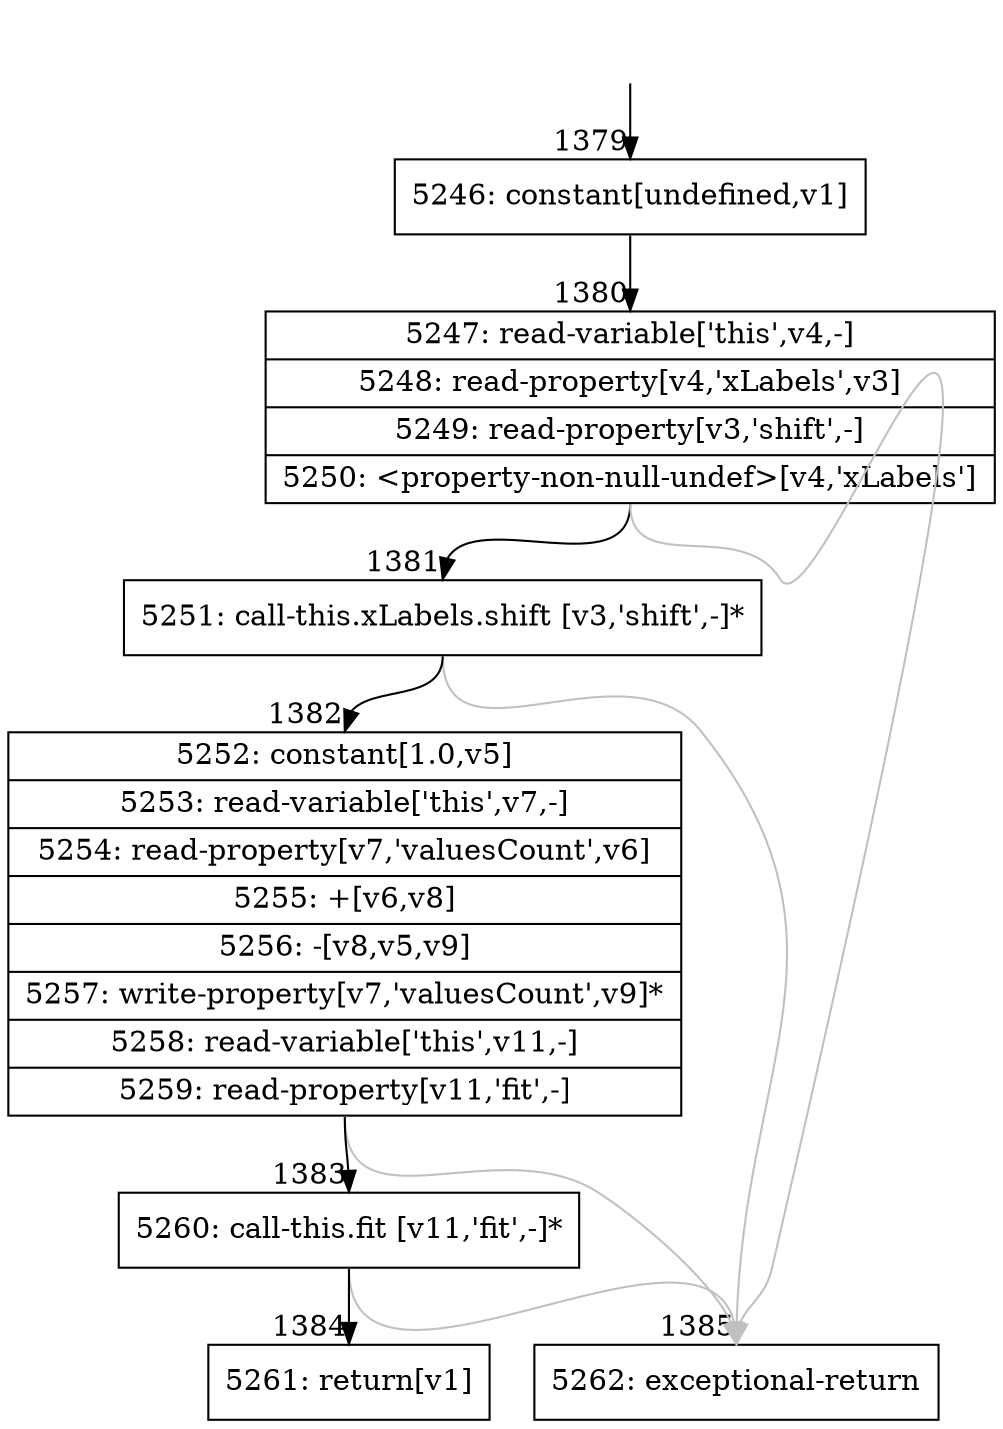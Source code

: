 digraph {
rankdir="TD"
BB_entry139[shape=none,label=""];
BB_entry139 -> BB1379 [tailport=s, headport=n, headlabel="    1379"]
BB1379 [shape=record label="{5246: constant[undefined,v1]}" ] 
BB1379 -> BB1380 [tailport=s, headport=n, headlabel="      1380"]
BB1380 [shape=record label="{5247: read-variable['this',v4,-]|5248: read-property[v4,'xLabels',v3]|5249: read-property[v3,'shift',-]|5250: \<property-non-null-undef\>[v4,'xLabels']}" ] 
BB1380 -> BB1381 [tailport=s, headport=n, headlabel="      1381"]
BB1380 -> BB1385 [tailport=s, headport=n, color=gray, headlabel="      1385"]
BB1381 [shape=record label="{5251: call-this.xLabels.shift [v3,'shift',-]*}" ] 
BB1381 -> BB1382 [tailport=s, headport=n, headlabel="      1382"]
BB1381 -> BB1385 [tailport=s, headport=n, color=gray]
BB1382 [shape=record label="{5252: constant[1.0,v5]|5253: read-variable['this',v7,-]|5254: read-property[v7,'valuesCount',v6]|5255: +[v6,v8]|5256: -[v8,v5,v9]|5257: write-property[v7,'valuesCount',v9]*|5258: read-variable['this',v11,-]|5259: read-property[v11,'fit',-]}" ] 
BB1382 -> BB1383 [tailport=s, headport=n, headlabel="      1383"]
BB1382 -> BB1385 [tailport=s, headport=n, color=gray]
BB1383 [shape=record label="{5260: call-this.fit [v11,'fit',-]*}" ] 
BB1383 -> BB1384 [tailport=s, headport=n, headlabel="      1384"]
BB1383 -> BB1385 [tailport=s, headport=n, color=gray]
BB1384 [shape=record label="{5261: return[v1]}" ] 
BB1385 [shape=record label="{5262: exceptional-return}" ] 
//#$~ 1479
}
